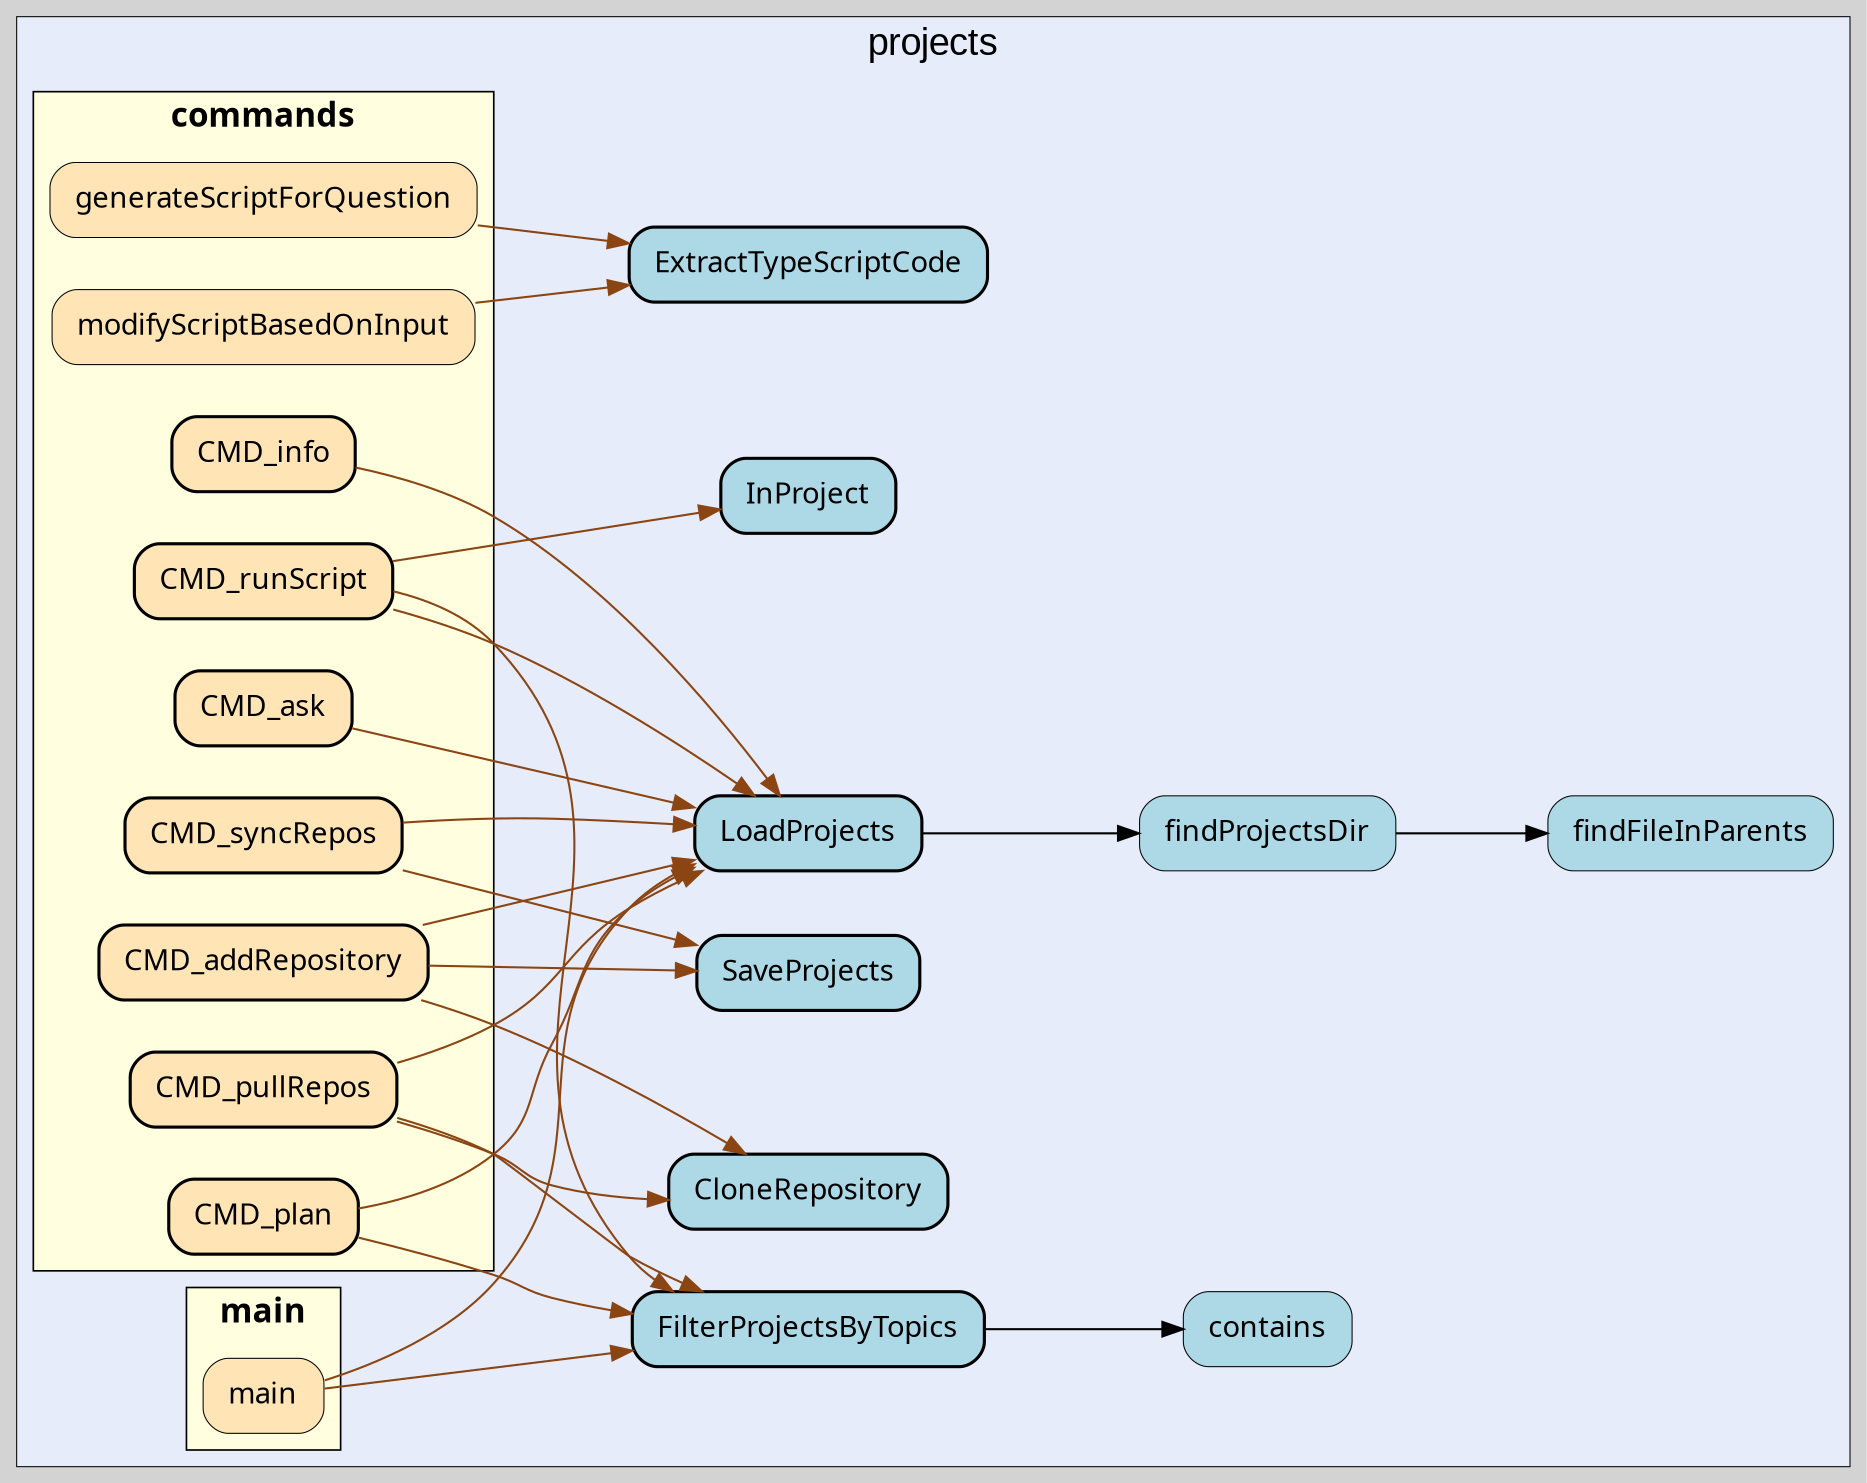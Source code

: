 digraph gocallvis {
    label="";
    labeljust="l";
    fontname="Arial";
    fontsize="14";
    rankdir="LR";
    bgcolor="lightgray";
    style="solid";
    penwidth="0.5";
    pad="0.0";
    nodesep="0.35";

    node [shape="box" style="filled,rounded" fillcolor="honeydew" fontname="Verdana" penwidth="1.0" margin="0.16,0.0"];
    edge [minlen="2"]

    subgraph "cluster_focus" {
        bgcolor="#e6ecfa";
label="projects";
labelloc="t";
labeljust="c";
fontsize="18";
        
        "github.com/wcatron/query-projects/internal/projects.findProjectsDir" [ fillcolor="lightblue" label="findProjectsDir" penwidth="0.5" tooltip="github.com/wcatron/query-projects/internal/projects.findProjectsDir | defined in projects.go:105\nat projects.go:113: calling [github.com/wcatron/query-projects/internal/projects.findFileInParents]" ]
        "github.com/wcatron/query-projects/internal/projects.findFileInParents" [ fillcolor="lightblue" label="findFileInParents" penwidth="0.5" tooltip="github.com/wcatron/query-projects/internal/projects.findFileInParents | defined in projects.go:85" ]
        "github.com/wcatron/query-projects/internal/projects.LoadProjects" [ fillcolor="lightblue" label="LoadProjects" penwidth="1.5" tooltip="github.com/wcatron/query-projects/internal/projects.LoadProjects | defined in projects.go:133\nat projects.go:134: calling [github.com/wcatron/query-projects/internal/projects.findProjectsDir]" ]
        "github.com/wcatron/query-projects/internal/projects.FilterProjectsByTopics" [ fillcolor="lightblue" label="FilterProjectsByTopics" penwidth="1.5" tooltip="github.com/wcatron/query-projects/internal/projects.FilterProjectsByTopics | defined in projects.go:31\nat projects.go:43: calling [github.com/wcatron/query-projects/internal/projects.contains]\nat projects.go:51: calling [github.com/wcatron/query-projects/internal/projects.contains]\nat projects.go:59: calling [github.com/wcatron/query-projects/internal/projects.contains]" ]
        "github.com/wcatron/query-projects/internal/projects.contains" [ fillcolor="lightblue" label="contains" penwidth="0.5" tooltip="github.com/wcatron/query-projects/internal/projects.contains | defined in projects.go:71" ]
        "github.com/wcatron/query-projects/internal/projects.CloneRepository" [ tooltip="github.com/wcatron/query-projects/internal/projects.CloneRepository | defined in projects.go:167" fillcolor="lightblue" label="CloneRepository" penwidth="1.5" ]
        "github.com/wcatron/query-projects/internal/projects.SaveProjects" [ fillcolor="lightblue" label="SaveProjects" penwidth="1.5" tooltip="github.com/wcatron/query-projects/internal/projects.SaveProjects | defined in projects.go:157" ]
        "github.com/wcatron/query-projects/internal/projects.ExtractTypeScriptCode" [ label="ExtractTypeScriptCode" penwidth="1.5" tooltip="github.com/wcatron/query-projects/internal/projects.ExtractTypeScriptCode | defined in projects.go:202" fillcolor="lightblue" ]
        "github.com/wcatron/query-projects/internal/projects.InProject" [ tooltip="github.com/wcatron/query-projects/internal/projects.InProject | defined in projects.go:121" fillcolor="lightblue" label="InProject" penwidth="1.5" ]
        
        subgraph "cluster_github.com/wcatron/query-projects/callvis" {
        label="main";
fontsize="16";
style="filled";
fillcolor="lightyellow";
fontname="Tahoma bold";
rank="sink";
URL="/?f=github.com/wcatron/query-projects/callvis";
tooltip="package: github.com/wcatron/query-projects/callvis";
penwidth="0.8";
        
        "github.com/wcatron/query-projects/callvis.main" [ fillcolor="moccasin" label="main" penwidth="0.5" tooltip="github.com/wcatron/query-projects/callvis.main | defined in main.go:11\nat main.go:53: calling [github.com/wcatron/query-projects/internal/projects.LoadProjects]\nat main.go:54: calling [github.com/wcatron/query-projects/internal/projects.FilterProjectsByTopics]" ]
        
    }

        subgraph "cluster_github.com/wcatron/query-projects/internal/commands" {
        fontsize="16";
style="filled";
fillcolor="lightyellow";
fontname="Tahoma bold";
URL="/?f=github.com/wcatron/query-projects/internal/commands";
penwidth="0.8";
rank="sink";
label="commands";
tooltip="package: github.com/wcatron/query-projects/internal/commands";
        
        "github.com/wcatron/query-projects/internal/commands.CMD_addRepository" [ fillcolor="moccasin" label="CMD_addRepository" penwidth="1.5" tooltip="github.com/wcatron/query-projects/internal/commands.CMD_addRepository | defined in add.go:23\nat add.go:24: calling [github.com/wcatron/query-projects/internal/projects.LoadProjects]\nat add.go:36: calling [github.com/wcatron/query-projects/internal/projects.CloneRepository]\nat add.go:46: calling [github.com/wcatron/query-projects/internal/projects.SaveProjects]" ]
        "github.com/wcatron/query-projects/internal/commands.generateScriptForQuestion" [ fillcolor="moccasin" label="generateScriptForQuestion" penwidth="0.5" tooltip="github.com/wcatron/query-projects/internal/commands.generateScriptForQuestion | defined in ask.go:170\nat ask.go:193: calling [github.com/wcatron/query-projects/internal/projects.ExtractTypeScriptCode]" ]
        "github.com/wcatron/query-projects/internal/commands.CMD_ask" [ label="CMD_ask" penwidth="1.5" tooltip="github.com/wcatron/query-projects/internal/commands.CMD_ask | defined in ask.go:37\nat ask.go:46: calling [github.com/wcatron/query-projects/internal/projects.LoadProjects]" fillcolor="moccasin" ]
        "github.com/wcatron/query-projects/internal/commands.modifyScriptBasedOnInput" [ fillcolor="moccasin" label="modifyScriptBasedOnInput" penwidth="0.5" tooltip="github.com/wcatron/query-projects/internal/commands.modifyScriptBasedOnInput | defined in ask.go:210\nat ask.go:224: calling [github.com/wcatron/query-projects/internal/projects.ExtractTypeScriptCode]" ]
        "github.com/wcatron/query-projects/internal/commands.CMD_plan" [ fillcolor="moccasin" label="CMD_plan" penwidth="1.5" tooltip="github.com/wcatron/query-projects/internal/commands.CMD_plan | defined in plan.go:30\nat plan.go:34: calling [github.com/wcatron/query-projects/internal/projects.LoadProjects]\nat plan.go:38: calling [github.com/wcatron/query-projects/internal/projects.FilterProjectsByTopics]" ]
        "github.com/wcatron/query-projects/internal/commands.CMD_runScript" [ tooltip="github.com/wcatron/query-projects/internal/commands.CMD_runScript | defined in run.go:63\nat run.go:68: calling [github.com/wcatron/query-projects/internal/projects.FilterProjectsByTopics]\nat run.go:64: calling [github.com/wcatron/query-projects/internal/projects.LoadProjects]\nat run.go:80: calling [github.com/wcatron/query-projects/internal/projects.InProject]" fillcolor="moccasin" label="CMD_runScript" penwidth="1.5" ]
        "github.com/wcatron/query-projects/internal/commands.CMD_info" [ penwidth="1.5" tooltip="github.com/wcatron/query-projects/internal/commands.CMD_info | defined in info.go:21\nat info.go:22: calling [github.com/wcatron/query-projects/internal/projects.LoadProjects]" fillcolor="moccasin" label="CMD_info" ]
        "github.com/wcatron/query-projects/internal/commands.CMD_pullRepos" [ fillcolor="moccasin" label="CMD_pullRepos" penwidth="1.5" tooltip="github.com/wcatron/query-projects/internal/commands.CMD_pullRepos | defined in pull.go:20\nat pull.go:21: calling [github.com/wcatron/query-projects/internal/projects.LoadProjects]\nat pull.go:28: calling [github.com/wcatron/query-projects/internal/projects.CloneRepository]\nat pull.go:25: calling [github.com/wcatron/query-projects/internal/projects.FilterProjectsByTopics]" ]
        "github.com/wcatron/query-projects/internal/commands.CMD_syncRepos" [ penwidth="1.5" tooltip="github.com/wcatron/query-projects/internal/commands.CMD_syncRepos | defined in sync.go:80\nat sync.go:106: calling [github.com/wcatron/query-projects/internal/projects.SaveProjects]\nat sync.go:81: calling [github.com/wcatron/query-projects/internal/projects.LoadProjects]" fillcolor="moccasin" label="CMD_syncRepos" ]
        
    }

    }

    "github.com/wcatron/query-projects/internal/projects.findProjectsDir" -> "github.com/wcatron/query-projects/internal/projects.findFileInParents" [ tooltip="at projects.go:113: calling [github.com/wcatron/query-projects/internal/projects.findFileInParents]" ]
    "github.com/wcatron/query-projects/internal/commands.CMD_ask" -> "github.com/wcatron/query-projects/internal/projects.LoadProjects" [ color="saddlebrown" tooltip="at ask.go:46: calling [github.com/wcatron/query-projects/internal/projects.LoadProjects]" ]
    "github.com/wcatron/query-projects/internal/commands.modifyScriptBasedOnInput" -> "github.com/wcatron/query-projects/internal/projects.ExtractTypeScriptCode" [ color="saddlebrown" tooltip="at ask.go:224: calling [github.com/wcatron/query-projects/internal/projects.ExtractTypeScriptCode]" ]
    "github.com/wcatron/query-projects/internal/commands.CMD_runScript" -> "github.com/wcatron/query-projects/internal/projects.FilterProjectsByTopics" [ color="saddlebrown" tooltip="at run.go:68: calling [github.com/wcatron/query-projects/internal/projects.FilterProjectsByTopics]" ]
    "github.com/wcatron/query-projects/internal/commands.CMD_info" -> "github.com/wcatron/query-projects/internal/projects.LoadProjects" [ tooltip="at info.go:22: calling [github.com/wcatron/query-projects/internal/projects.LoadProjects]" color="saddlebrown" ]
    "github.com/wcatron/query-projects/internal/commands.CMD_pullRepos" -> "github.com/wcatron/query-projects/internal/projects.LoadProjects" [ color="saddlebrown" tooltip="at pull.go:21: calling [github.com/wcatron/query-projects/internal/projects.LoadProjects]" ]
    "github.com/wcatron/query-projects/internal/projects.LoadProjects" -> "github.com/wcatron/query-projects/internal/projects.findProjectsDir" [ tooltip="at projects.go:134: calling [github.com/wcatron/query-projects/internal/projects.findProjectsDir]" ]
    "github.com/wcatron/query-projects/internal/commands.CMD_addRepository" -> "github.com/wcatron/query-projects/internal/projects.LoadProjects" [ color="saddlebrown" tooltip="at add.go:24: calling [github.com/wcatron/query-projects/internal/projects.LoadProjects]" ]
    "github.com/wcatron/query-projects/internal/commands.CMD_addRepository" -> "github.com/wcatron/query-projects/internal/projects.CloneRepository" [ color="saddlebrown" tooltip="at add.go:36: calling [github.com/wcatron/query-projects/internal/projects.CloneRepository]" ]
    "github.com/wcatron/query-projects/internal/commands.CMD_runScript" -> "github.com/wcatron/query-projects/internal/projects.LoadProjects" [ color="saddlebrown" tooltip="at run.go:64: calling [github.com/wcatron/query-projects/internal/projects.LoadProjects]" ]
    "github.com/wcatron/query-projects/internal/commands.CMD_plan" -> "github.com/wcatron/query-projects/internal/projects.LoadProjects" [ color="saddlebrown" tooltip="at plan.go:34: calling [github.com/wcatron/query-projects/internal/projects.LoadProjects]" ]
    "github.com/wcatron/query-projects/internal/commands.CMD_plan" -> "github.com/wcatron/query-projects/internal/projects.FilterProjectsByTopics" [ color="saddlebrown" tooltip="at plan.go:38: calling [github.com/wcatron/query-projects/internal/projects.FilterProjectsByTopics]" ]
    "github.com/wcatron/query-projects/internal/commands.CMD_runScript" -> "github.com/wcatron/query-projects/internal/projects.InProject" [ color="saddlebrown" tooltip="at run.go:80: calling [github.com/wcatron/query-projects/internal/projects.InProject]" ]
    "github.com/wcatron/query-projects/internal/commands.CMD_pullRepos" -> "github.com/wcatron/query-projects/internal/projects.CloneRepository" [ color="saddlebrown" tooltip="at pull.go:28: calling [github.com/wcatron/query-projects/internal/projects.CloneRepository]" ]
    "github.com/wcatron/query-projects/internal/commands.CMD_syncRepos" -> "github.com/wcatron/query-projects/internal/projects.SaveProjects" [ color="saddlebrown" tooltip="at sync.go:106: calling [github.com/wcatron/query-projects/internal/projects.SaveProjects]" ]
    "github.com/wcatron/query-projects/callvis.main" -> "github.com/wcatron/query-projects/internal/projects.LoadProjects" [ color="saddlebrown" tooltip="at main.go:53: calling [github.com/wcatron/query-projects/internal/projects.LoadProjects]" ]
    "github.com/wcatron/query-projects/internal/projects.FilterProjectsByTopics" -> "github.com/wcatron/query-projects/internal/projects.contains" [ tooltip="at projects.go:43: calling [github.com/wcatron/query-projects/internal/projects.contains]\nat projects.go:51: calling [github.com/wcatron/query-projects/internal/projects.contains]\nat projects.go:59: calling [github.com/wcatron/query-projects/internal/projects.contains]" ]
    "github.com/wcatron/query-projects/internal/commands.CMD_addRepository" -> "github.com/wcatron/query-projects/internal/projects.SaveProjects" [ color="saddlebrown" tooltip="at add.go:46: calling [github.com/wcatron/query-projects/internal/projects.SaveProjects]" ]
    "github.com/wcatron/query-projects/internal/commands.generateScriptForQuestion" -> "github.com/wcatron/query-projects/internal/projects.ExtractTypeScriptCode" [ color="saddlebrown" tooltip="at ask.go:193: calling [github.com/wcatron/query-projects/internal/projects.ExtractTypeScriptCode]" ]
    "github.com/wcatron/query-projects/internal/commands.CMD_pullRepos" -> "github.com/wcatron/query-projects/internal/projects.FilterProjectsByTopics" [ color="saddlebrown" tooltip="at pull.go:25: calling [github.com/wcatron/query-projects/internal/projects.FilterProjectsByTopics]" ]
    "github.com/wcatron/query-projects/internal/commands.CMD_syncRepos" -> "github.com/wcatron/query-projects/internal/projects.LoadProjects" [ color="saddlebrown" tooltip="at sync.go:81: calling [github.com/wcatron/query-projects/internal/projects.LoadProjects]" ]
    "github.com/wcatron/query-projects/callvis.main" -> "github.com/wcatron/query-projects/internal/projects.FilterProjectsByTopics" [ color="saddlebrown" tooltip="at main.go:54: calling [github.com/wcatron/query-projects/internal/projects.FilterProjectsByTopics]" ]
}
